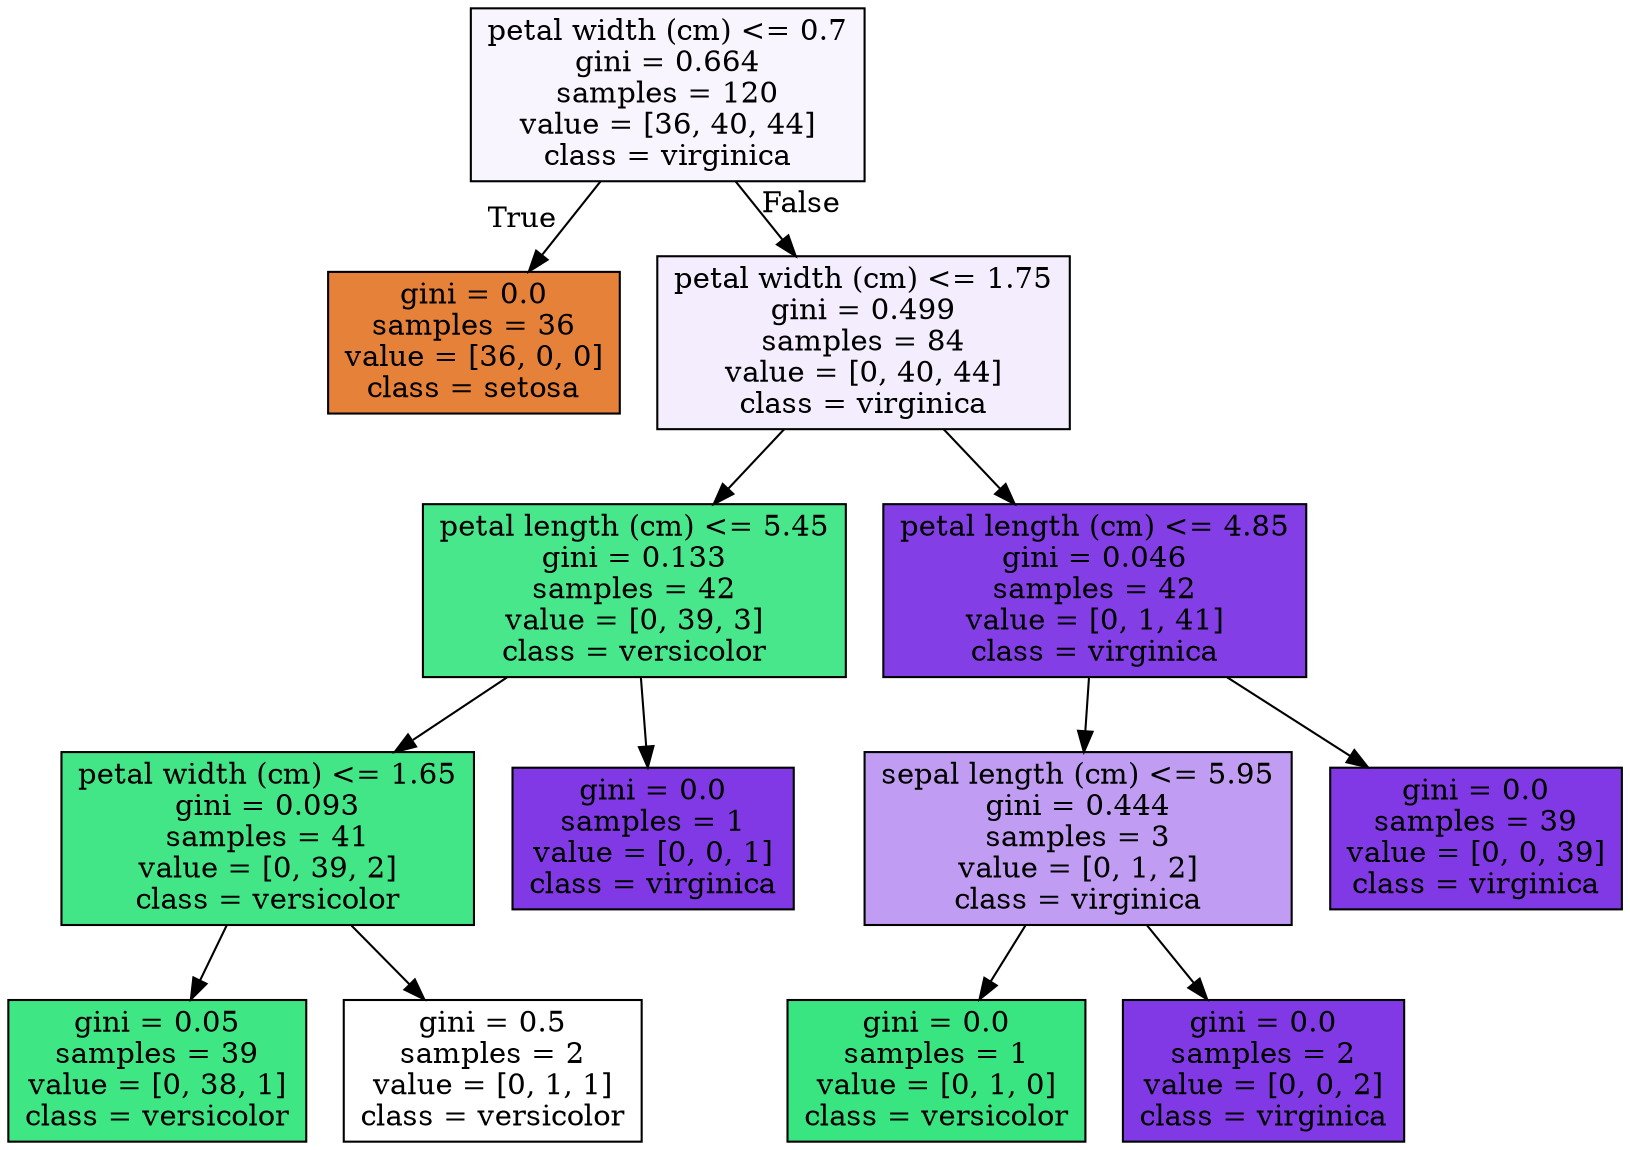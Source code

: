 digraph Tree {
node [shape=box, style="filled", color="black"] ;
0 [label="petal width (cm) <= 0.7\ngini = 0.664\nsamples = 120\nvalue = [36, 40, 44]\nclass = virginica", fillcolor="#f9f5fe"] ;
1 [label="gini = 0.0\nsamples = 36\nvalue = [36, 0, 0]\nclass = setosa", fillcolor="#e58139"] ;
0 -> 1 [labeldistance=2.5, labelangle=45, headlabel="True"] ;
2 [label="petal width (cm) <= 1.75\ngini = 0.499\nsamples = 84\nvalue = [0, 40, 44]\nclass = virginica", fillcolor="#f4edfd"] ;
0 -> 2 [labeldistance=2.5, labelangle=-45, headlabel="False"] ;
3 [label="petal length (cm) <= 5.45\ngini = 0.133\nsamples = 42\nvalue = [0, 39, 3]\nclass = versicolor", fillcolor="#48e78b"] ;
2 -> 3 ;
4 [label="petal width (cm) <= 1.65\ngini = 0.093\nsamples = 41\nvalue = [0, 39, 2]\nclass = versicolor", fillcolor="#43e687"] ;
3 -> 4 ;
5 [label="gini = 0.05\nsamples = 39\nvalue = [0, 38, 1]\nclass = versicolor", fillcolor="#3ee684"] ;
4 -> 5 ;
6 [label="gini = 0.5\nsamples = 2\nvalue = [0, 1, 1]\nclass = versicolor", fillcolor="#ffffff"] ;
4 -> 6 ;
7 [label="gini = 0.0\nsamples = 1\nvalue = [0, 0, 1]\nclass = virginica", fillcolor="#8139e5"] ;
3 -> 7 ;
8 [label="petal length (cm) <= 4.85\ngini = 0.046\nsamples = 42\nvalue = [0, 1, 41]\nclass = virginica", fillcolor="#843ee6"] ;
2 -> 8 ;
9 [label="sepal length (cm) <= 5.95\ngini = 0.444\nsamples = 3\nvalue = [0, 1, 2]\nclass = virginica", fillcolor="#c09cf2"] ;
8 -> 9 ;
10 [label="gini = 0.0\nsamples = 1\nvalue = [0, 1, 0]\nclass = versicolor", fillcolor="#39e581"] ;
9 -> 10 ;
11 [label="gini = 0.0\nsamples = 2\nvalue = [0, 0, 2]\nclass = virginica", fillcolor="#8139e5"] ;
9 -> 11 ;
12 [label="gini = 0.0\nsamples = 39\nvalue = [0, 0, 39]\nclass = virginica", fillcolor="#8139e5"] ;
8 -> 12 ;
}